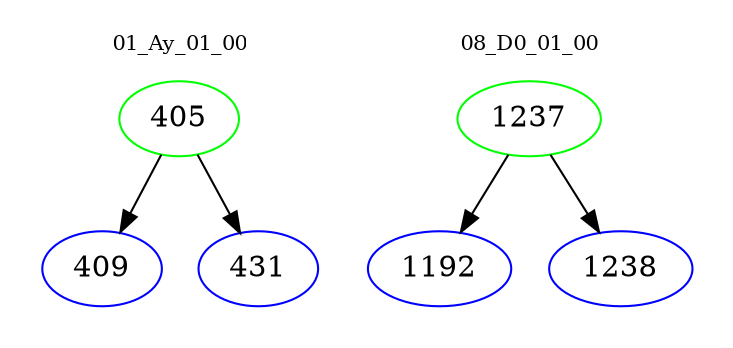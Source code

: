 digraph{
subgraph cluster_0 {
color = white
label = "01_Ay_01_00";
fontsize=10;
T0_405 [label="405", color="green"]
T0_405 -> T0_409 [color="black"]
T0_409 [label="409", color="blue"]
T0_405 -> T0_431 [color="black"]
T0_431 [label="431", color="blue"]
}
subgraph cluster_1 {
color = white
label = "08_D0_01_00";
fontsize=10;
T1_1237 [label="1237", color="green"]
T1_1237 -> T1_1192 [color="black"]
T1_1192 [label="1192", color="blue"]
T1_1237 -> T1_1238 [color="black"]
T1_1238 [label="1238", color="blue"]
}
}
